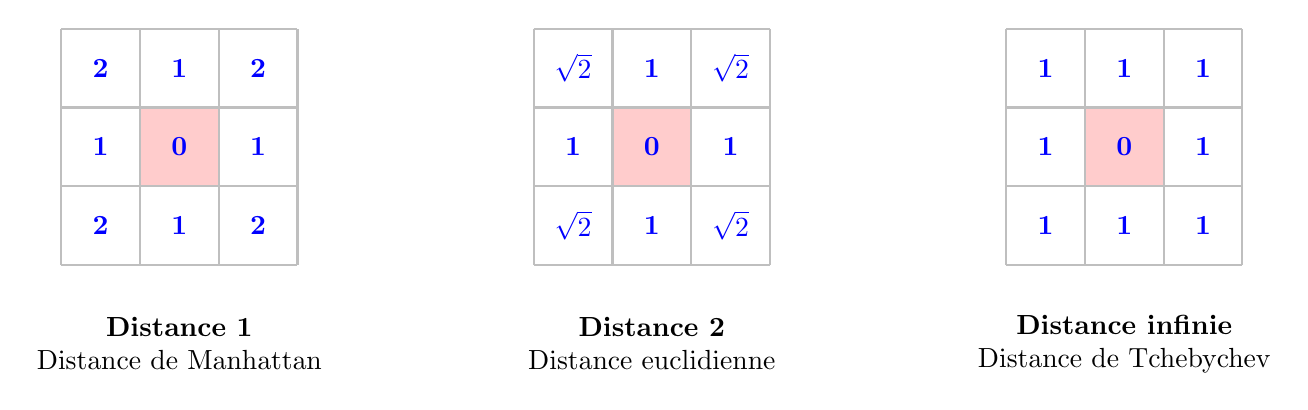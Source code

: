 \begin{tikzpicture}[scale=1]

\begin{scope}
\fill[red!20] (1,1) rectangle ++ (1,1);  % arrivée

\draw[gray!50,thick] (0,0) grid ++(3,3);  % grille

\node[blue] at (0.5,0.5) {\bf 2};
\node[blue] at (0.5,1.5) {\bf 1};
\node[blue] at (0.5,2.5) {\bf 2};

\node[blue] at (1.5,0.5) {\bf 1};
\node[blue] at (1.5,1.5) {\bf 0};
\node[blue] at (1.5,2.5) {\bf 1};

\node[blue] at (2.5,0.5) {\bf 2};
\node[blue] at (2.5,1.5) {\bf 1};
\node[blue] at (2.5,2.5) {\bf 2};

\node[align=center] at (1.5,-1){\bf Distance 1\\Distance de Manhattan};
\end{scope}

\begin{scope}[xshift=6cm]
\fill[red!20] (1,1) rectangle ++ (1,1);  % arrivée

\draw[gray!50,thick] (0,0) grid ++(3,3);  % grille

\node[blue] at (0.5,0.5) {\bf $\sqrt2$};
\node[blue] at (0.5,1.5) {\bf 1};
\node[blue] at (0.5,2.5) {\bf $\sqrt2$};

\node[blue] at (1.5,0.5) {\bf 1};
\node[blue] at (1.5,1.5) {\bf 0};
\node[blue] at (1.5,2.5) {\bf 1};

\node[blue] at (2.5,0.5) {\bf $\sqrt2$};
\node[blue] at (2.5,1.5) {\bf 1};
\node[blue] at (2.5,2.5) {\bf $\sqrt2$};

\node[align=center] at (1.5,-1){\bf Distance 2\\Distance euclidienne};
\end{scope}

\begin{scope}[xshift=12cm]
\fill[red!20] (1,1) rectangle ++ (1,1);  % arrivée

\draw[gray!50,thick] (0,0) grid ++(3,3);  % grille

\node[blue] at (0.5,0.5) {\bf 1};
\node[blue] at (0.5,1.5) {\bf 1};
\node[blue] at (0.5,2.5) {\bf 1};

\node[blue] at (1.5,0.5) {\bf 1};
\node[blue] at (1.5,1.5) {\bf 0};
\node[blue] at (1.5,2.5) {\bf 1};

\node[blue] at (2.5,0.5) {\bf 1};
\node[blue] at (2.5,1.5) {\bf 1};
\node[blue] at (2.5,2.5) {\bf 1};

\node[align=center] at (1.5,-1){\bf Distance infinie\\Distance de Tchebychev};
\end{scope}
\end{tikzpicture}